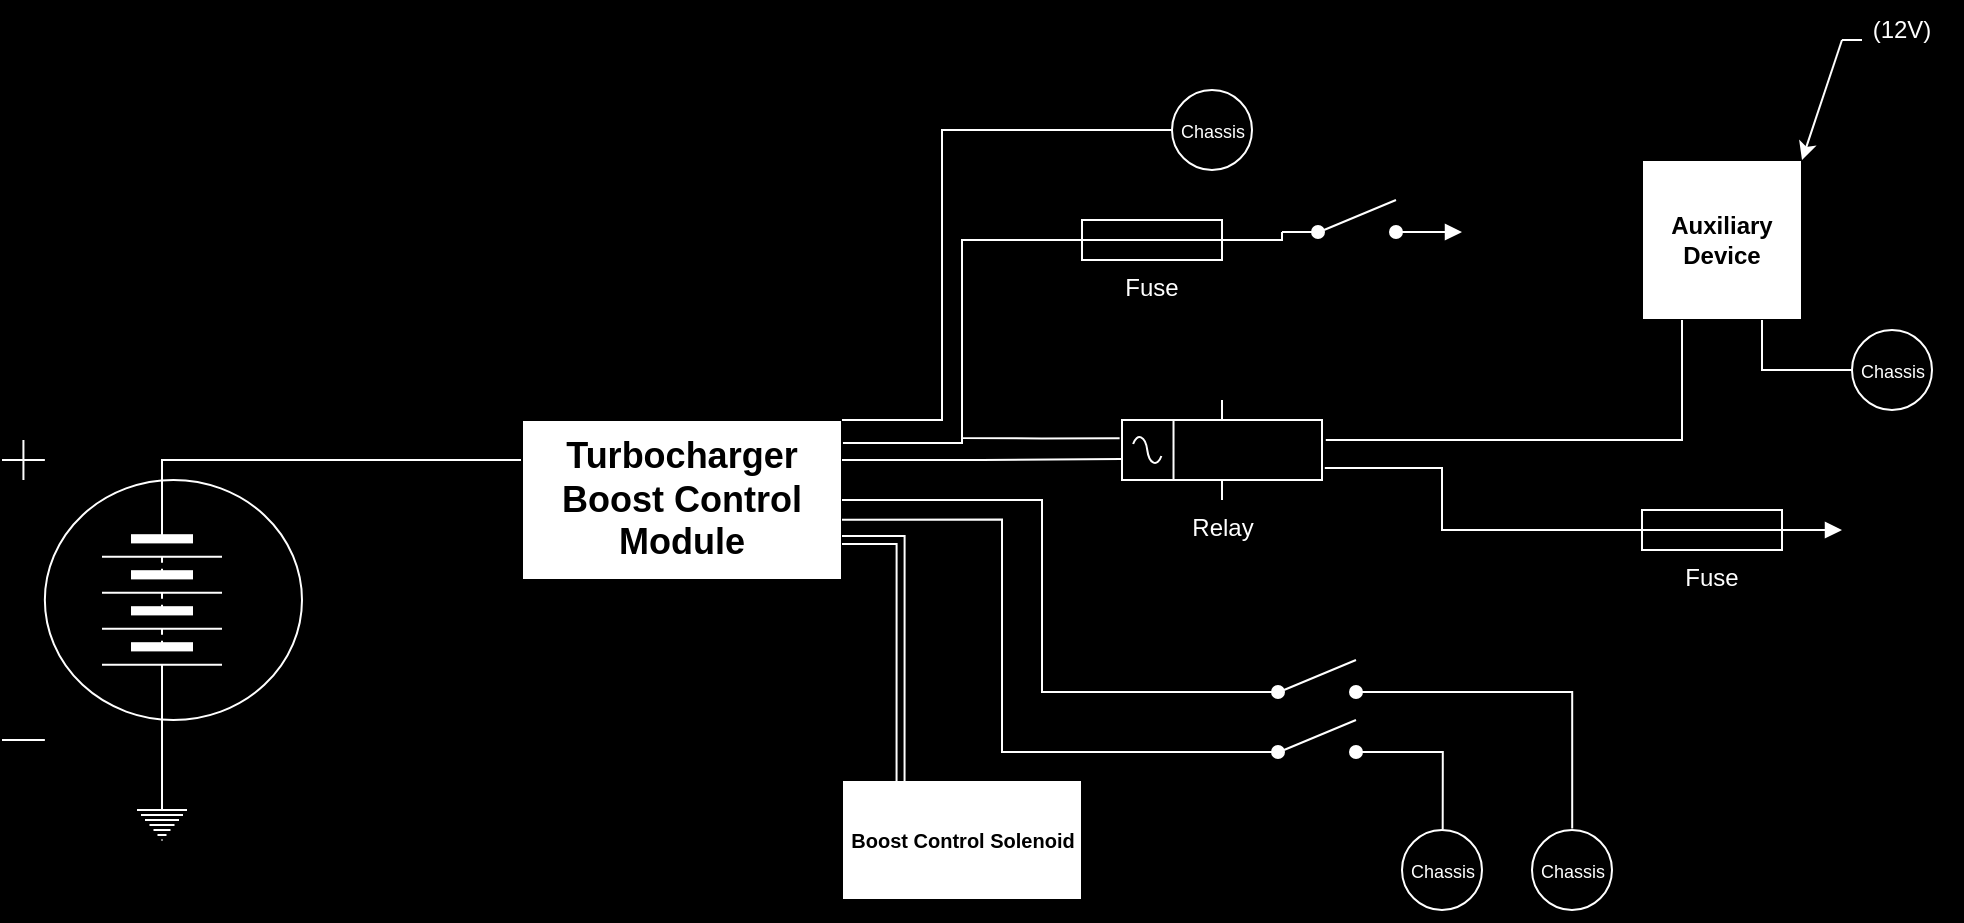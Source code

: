 <mxfile version="24.2.2" type="github">
  <diagram name="Page-1" id="16e2658f-23c8-b752-8be9-c03fbebb8bbe">
    <mxGraphModel dx="1247" dy="-157" grid="1" gridSize="10" guides="1" tooltips="1" connect="1" arrows="1" fold="1" page="1" pageScale="1" pageWidth="1100" pageHeight="850" background="#000000" math="0" shadow="0">
      <root>
        <mxCell id="0" />
        <mxCell id="1" parent="0" />
        <mxCell id="KDHbzTcQ5x9HTxOKWKU5-2" value="" style="pointerEvents=1;verticalLabelPosition=bottom;shadow=0;dashed=0;align=center;html=1;verticalAlign=top;shape=mxgraph.electrical.signal_sources.dc_source_1;strokeColor=#FFFFFF;fillColor=#000000;" vertex="1" parent="1">
          <mxGeometry x="80" y="1240" width="150" height="150" as="geometry" />
        </mxCell>
        <mxCell id="KDHbzTcQ5x9HTxOKWKU5-7" style="edgeStyle=orthogonalEdgeStyle;rounded=0;orthogonalLoop=1;jettySize=auto;html=1;exitX=0;exitY=0.5;exitDx=0;exitDy=0;entryX=0;entryY=0.25;entryDx=0;entryDy=0;strokeColor=#FFFFFF;endArrow=none;endFill=0;" edge="1" parent="1" source="qQL6tnZM_FK546uXZzGP-1" target="qQL6tnZM_FK546uXZzGP-3">
          <mxGeometry relative="1" as="geometry" />
        </mxCell>
        <mxCell id="qQL6tnZM_FK546uXZzGP-1" value="" style="pointerEvents=1;verticalLabelPosition=bottom;shadow=0;dashed=0;align=center;html=1;verticalAlign=top;shape=mxgraph.electrical.miscellaneous.batteryStack;direction=south;fillColor=#FFFFFF;strokeColor=#FFFFFF;" parent="1" vertex="1">
          <mxGeometry x="130" y="1270" width="60" height="100" as="geometry" />
        </mxCell>
        <mxCell id="qQL6tnZM_FK546uXZzGP-3" value="&lt;b&gt;&lt;font style=&quot;font-size: 18px;&quot;&gt;Turbocharger Boost Control Module&lt;/font&gt;&lt;/b&gt;" style="rounded=0;whiteSpace=wrap;html=1;" parent="1" vertex="1">
          <mxGeometry x="340" y="1230" width="160" height="80" as="geometry" />
        </mxCell>
        <mxCell id="KDHbzTcQ5x9HTxOKWKU5-3" value="" style="pointerEvents=1;verticalLabelPosition=bottom;shadow=0;dashed=0;align=center;html=1;verticalAlign=top;shape=mxgraph.electrical.signal_sources.protective_earth;strokeColor=#FFFFFF;" vertex="1" parent="1">
          <mxGeometry x="147.5" y="1420" width="25" height="20" as="geometry" />
        </mxCell>
        <mxCell id="KDHbzTcQ5x9HTxOKWKU5-6" style="edgeStyle=orthogonalEdgeStyle;rounded=0;orthogonalLoop=1;jettySize=auto;html=1;exitX=1;exitY=0.5;exitDx=0;exitDy=0;entryX=0.5;entryY=0;entryDx=0;entryDy=0;entryPerimeter=0;strokeColor=#FFFFFF;endArrow=none;endFill=0;" edge="1" parent="1" source="qQL6tnZM_FK546uXZzGP-1" target="KDHbzTcQ5x9HTxOKWKU5-3">
          <mxGeometry relative="1" as="geometry" />
        </mxCell>
        <mxCell id="KDHbzTcQ5x9HTxOKWKU5-8" value="&lt;b&gt;&lt;font style=&quot;font-size: 10px;&quot;&gt;Boost Control Solenoid&lt;/font&gt;&lt;/b&gt;" style="verticalLabelPosition=middle;verticalAlign=middle;html=1;shape=mxgraph.basic.rect;fillColor2=none;strokeWidth=1;size=20;indent=5;labelPosition=center;align=center;" vertex="1" parent="1">
          <mxGeometry x="500" y="1410" width="120" height="60" as="geometry" />
        </mxCell>
        <mxCell id="KDHbzTcQ5x9HTxOKWKU5-10" style="edgeStyle=orthogonalEdgeStyle;rounded=0;orthogonalLoop=1;jettySize=auto;html=1;exitX=1;exitY=0.75;exitDx=0;exitDy=0;entryX=0.244;entryY=0.046;entryDx=0;entryDy=0;entryPerimeter=0;strokeColor=#FFFFFF;endArrow=none;endFill=0;shape=link;" edge="1" parent="1" source="qQL6tnZM_FK546uXZzGP-3" target="KDHbzTcQ5x9HTxOKWKU5-8">
          <mxGeometry relative="1" as="geometry" />
        </mxCell>
        <mxCell id="KDHbzTcQ5x9HTxOKWKU5-16" style="edgeStyle=orthogonalEdgeStyle;rounded=0;orthogonalLoop=1;jettySize=auto;html=1;exitX=0;exitY=0.8;exitDx=0;exitDy=0;entryX=1;entryY=0.5;entryDx=0;entryDy=0;fontColor=#FFFFFF;strokeColor=#FFFFFF;endArrow=none;endFill=0;" edge="1" parent="1" source="KDHbzTcQ5x9HTxOKWKU5-11" target="qQL6tnZM_FK546uXZzGP-3">
          <mxGeometry relative="1" as="geometry">
            <mxPoint x="650" y="1366.2" as="targetPoint" />
          </mxGeometry>
        </mxCell>
        <mxCell id="KDHbzTcQ5x9HTxOKWKU5-11" value="" style="html=1;shape=mxgraph.electrical.electro-mechanical.singleSwitch;aspect=fixed;elSwitchState=off;strokeColor=#FFFFFF;" vertex="1" parent="1">
          <mxGeometry x="700" y="1350" width="75" height="20" as="geometry" />
        </mxCell>
        <mxCell id="KDHbzTcQ5x9HTxOKWKU5-17" style="edgeStyle=orthogonalEdgeStyle;rounded=0;orthogonalLoop=1;jettySize=auto;html=1;exitX=0;exitY=0.8;exitDx=0;exitDy=0;entryX=1;entryY=0.623;entryDx=0;entryDy=0;entryPerimeter=0;strokeColor=#FFFFFF;endArrow=none;endFill=0;" edge="1" parent="1" source="KDHbzTcQ5x9HTxOKWKU5-12" target="qQL6tnZM_FK546uXZzGP-3">
          <mxGeometry relative="1" as="geometry">
            <mxPoint x="600" y="1396.2" as="targetPoint" />
            <Array as="points">
              <mxPoint x="580" y="1396" />
              <mxPoint x="580" y="1280" />
            </Array>
          </mxGeometry>
        </mxCell>
        <mxCell id="KDHbzTcQ5x9HTxOKWKU5-12" value="" style="html=1;shape=mxgraph.electrical.electro-mechanical.singleSwitch;aspect=fixed;elSwitchState=off;strokeColor=#FFFFFF;" vertex="1" parent="1">
          <mxGeometry x="700" y="1380" width="75" height="20" as="geometry" />
        </mxCell>
        <mxCell id="KDHbzTcQ5x9HTxOKWKU5-13" value="&lt;font style=&quot;font-size: 9px;&quot;&gt;Chassis&lt;/font&gt;" style="verticalLabelPosition=middle;shadow=0;dashed=0;align=center;html=1;verticalAlign=middle;shape=mxgraph.electrical.logic_gates.inverting_contact;strokeColor=#FFFFFF;fillColor=#000000;labelPosition=center;fontColor=#FFFFFF;" vertex="1" parent="1">
          <mxGeometry x="775" y="1430" width="50" height="50" as="geometry" />
        </mxCell>
        <mxCell id="KDHbzTcQ5x9HTxOKWKU5-15" value="&lt;font style=&quot;font-size: 9px;&quot;&gt;Chassis&lt;/font&gt;" style="verticalLabelPosition=middle;shadow=0;dashed=0;align=center;html=1;verticalAlign=middle;shape=mxgraph.electrical.logic_gates.inverting_contact;strokeColor=#FFFFFF;fillColor=#000000;labelPosition=center;fontColor=#FFFFFF;" vertex="1" parent="1">
          <mxGeometry x="840" y="1430" width="50" height="50" as="geometry" />
        </mxCell>
        <mxCell id="KDHbzTcQ5x9HTxOKWKU5-18" style="edgeStyle=orthogonalEdgeStyle;rounded=0;orthogonalLoop=1;jettySize=auto;html=1;exitX=1;exitY=0.8;exitDx=0;exitDy=0;entryX=0.507;entryY=0.095;entryDx=0;entryDy=0;entryPerimeter=0;strokeColor=#FFFFFF;endArrow=none;endFill=0;" edge="1" parent="1" source="KDHbzTcQ5x9HTxOKWKU5-12" target="KDHbzTcQ5x9HTxOKWKU5-13">
          <mxGeometry relative="1" as="geometry" />
        </mxCell>
        <mxCell id="KDHbzTcQ5x9HTxOKWKU5-19" style="edgeStyle=orthogonalEdgeStyle;rounded=0;orthogonalLoop=1;jettySize=auto;html=1;exitX=1;exitY=0.8;exitDx=0;exitDy=0;entryX=0.502;entryY=0.086;entryDx=0;entryDy=0;entryPerimeter=0;strokeColor=#FFFFFF;endArrow=none;endFill=0;" edge="1" parent="1" source="KDHbzTcQ5x9HTxOKWKU5-11" target="KDHbzTcQ5x9HTxOKWKU5-15">
          <mxGeometry relative="1" as="geometry" />
        </mxCell>
        <mxCell id="KDHbzTcQ5x9HTxOKWKU5-41" style="edgeStyle=orthogonalEdgeStyle;rounded=0;orthogonalLoop=1;jettySize=auto;html=1;exitX=-0.012;exitY=0.383;exitDx=0;exitDy=0;exitPerimeter=0;strokeColor=#FFFFFF;endArrow=none;endFill=0;" edge="1" parent="1" source="KDHbzTcQ5x9HTxOKWKU5-24">
          <mxGeometry relative="1" as="geometry">
            <mxPoint x="560" y="1219.914" as="targetPoint" />
            <Array as="points">
              <mxPoint x="600" y="1239" />
              <mxPoint x="560" y="1239" />
            </Array>
          </mxGeometry>
        </mxCell>
        <mxCell id="KDHbzTcQ5x9HTxOKWKU5-24" value="&lt;font color=&quot;#ffffff&quot;&gt;Relay&lt;/font&gt;" style="pointerEvents=1;verticalLabelPosition=bottom;shadow=0;dashed=0;align=center;html=1;verticalAlign=top;shape=mxgraph.electrical.electro-mechanical.relay;strokeColor=#FFFFFF;fillColor=#000000;" vertex="1" parent="1">
          <mxGeometry x="640" y="1220" width="100" height="50" as="geometry" />
        </mxCell>
        <mxCell id="KDHbzTcQ5x9HTxOKWKU5-25" style="edgeStyle=orthogonalEdgeStyle;rounded=0;orthogonalLoop=1;jettySize=auto;html=1;exitX=1;exitY=0.25;exitDx=0;exitDy=0;entryX=-0.004;entryY=0.59;entryDx=0;entryDy=0;entryPerimeter=0;strokeColor=#FFFFFF;endArrow=none;endFill=0;" edge="1" parent="1" source="qQL6tnZM_FK546uXZzGP-3" target="KDHbzTcQ5x9HTxOKWKU5-24">
          <mxGeometry relative="1" as="geometry" />
        </mxCell>
        <mxCell id="KDHbzTcQ5x9HTxOKWKU5-40" style="edgeStyle=orthogonalEdgeStyle;rounded=0;orthogonalLoop=1;jettySize=auto;html=1;exitX=0.1;exitY=0.5;exitDx=0;exitDy=0;exitPerimeter=0;entryX=1;entryY=0;entryDx=0;entryDy=0;strokeColor=#FFFFFF;endArrow=none;endFill=0;" edge="1" parent="1" source="KDHbzTcQ5x9HTxOKWKU5-27" target="qQL6tnZM_FK546uXZzGP-3">
          <mxGeometry relative="1" as="geometry">
            <Array as="points">
              <mxPoint x="550" y="1085" />
              <mxPoint x="550" y="1230" />
            </Array>
          </mxGeometry>
        </mxCell>
        <mxCell id="KDHbzTcQ5x9HTxOKWKU5-27" value="&lt;font style=&quot;font-size: 9px;&quot;&gt;Chassis&lt;/font&gt;" style="verticalLabelPosition=middle;shadow=0;dashed=0;align=center;html=1;verticalAlign=middle;shape=mxgraph.electrical.logic_gates.inverting_contact;strokeColor=#FFFFFF;fillColor=#000000;labelPosition=center;fontColor=#FFFFFF;" vertex="1" parent="1">
          <mxGeometry x="660" y="1060" width="50" height="50" as="geometry" />
        </mxCell>
        <mxCell id="KDHbzTcQ5x9HTxOKWKU5-38" style="edgeStyle=orthogonalEdgeStyle;rounded=0;orthogonalLoop=1;jettySize=auto;html=1;exitX=1;exitY=0.5;exitDx=0;exitDy=0;entryX=0;entryY=0.8;entryDx=0;entryDy=0;endArrow=none;endFill=0;strokeColor=#FFFFFF;" edge="1" parent="1" source="KDHbzTcQ5x9HTxOKWKU5-28" target="KDHbzTcQ5x9HTxOKWKU5-37">
          <mxGeometry relative="1" as="geometry" />
        </mxCell>
        <mxCell id="KDHbzTcQ5x9HTxOKWKU5-28" value="&lt;div&gt;Fuse&lt;/div&gt;" style="rounded=0;whiteSpace=wrap;html=1;strokeColor=#FFFFFF;fillColor=#000000;labelPosition=center;verticalLabelPosition=bottom;align=center;verticalAlign=top;fontColor=#FFFFFF;" vertex="1" parent="1">
          <mxGeometry x="620" y="1130" width="70" height="20" as="geometry" />
        </mxCell>
        <mxCell id="KDHbzTcQ5x9HTxOKWKU5-30" value="&lt;b&gt;Auxiliary Device&lt;br&gt;&lt;/b&gt;" style="whiteSpace=wrap;html=1;aspect=fixed;" vertex="1" parent="1">
          <mxGeometry x="900" y="1100" width="80" height="80" as="geometry" />
        </mxCell>
        <mxCell id="KDHbzTcQ5x9HTxOKWKU5-32" style="edgeStyle=orthogonalEdgeStyle;rounded=0;orthogonalLoop=1;jettySize=auto;html=1;exitX=0;exitY=0.5;exitDx=0;exitDy=0;entryX=1.003;entryY=0.144;entryDx=0;entryDy=0;entryPerimeter=0;strokeColor=#FFFFFF;endArrow=none;endFill=0;" edge="1" parent="1" source="KDHbzTcQ5x9HTxOKWKU5-28" target="qQL6tnZM_FK546uXZzGP-3">
          <mxGeometry relative="1" as="geometry">
            <Array as="points">
              <mxPoint x="560" y="1140" />
              <mxPoint x="560" y="1242" />
            </Array>
          </mxGeometry>
        </mxCell>
        <mxCell id="KDHbzTcQ5x9HTxOKWKU5-36" style="edgeStyle=orthogonalEdgeStyle;rounded=0;orthogonalLoop=1;jettySize=auto;html=1;exitX=0;exitY=0.5;exitDx=0;exitDy=0;entryX=1;entryY=0.5;entryDx=0;entryDy=0;strokeColor=#FFFFFF;endArrow=none;endFill=0;" edge="1" parent="1" source="KDHbzTcQ5x9HTxOKWKU5-28" target="KDHbzTcQ5x9HTxOKWKU5-28">
          <mxGeometry relative="1" as="geometry">
            <Array as="points">
              <mxPoint x="655" y="1140" />
              <mxPoint x="655" y="1140" />
            </Array>
          </mxGeometry>
        </mxCell>
        <mxCell id="KDHbzTcQ5x9HTxOKWKU5-39" style="edgeStyle=orthogonalEdgeStyle;rounded=0;orthogonalLoop=1;jettySize=auto;html=1;exitX=1;exitY=0.8;exitDx=0;exitDy=0;strokeColor=#FFFFFF;endArrow=block;endFill=1;" edge="1" parent="1" source="KDHbzTcQ5x9HTxOKWKU5-37">
          <mxGeometry relative="1" as="geometry">
            <mxPoint x="810.0" y="1136.101" as="targetPoint" />
          </mxGeometry>
        </mxCell>
        <mxCell id="KDHbzTcQ5x9HTxOKWKU5-37" value="" style="html=1;shape=mxgraph.electrical.electro-mechanical.singleSwitch;aspect=fixed;elSwitchState=off;strokeColor=#FFFFFF;" vertex="1" parent="1">
          <mxGeometry x="720" y="1120" width="75" height="20" as="geometry" />
        </mxCell>
        <mxCell id="KDHbzTcQ5x9HTxOKWKU5-42" style="edgeStyle=orthogonalEdgeStyle;rounded=0;orthogonalLoop=1;jettySize=auto;html=1;exitX=0.25;exitY=1;exitDx=0;exitDy=0;entryX=1.019;entryY=0.389;entryDx=0;entryDy=0;entryPerimeter=0;strokeColor=#FFFFFF;endArrow=none;endFill=0;" edge="1" parent="1" source="KDHbzTcQ5x9HTxOKWKU5-30" target="KDHbzTcQ5x9HTxOKWKU5-24">
          <mxGeometry relative="1" as="geometry">
            <Array as="points">
              <mxPoint x="920" y="1240" />
              <mxPoint x="742" y="1240" />
            </Array>
          </mxGeometry>
        </mxCell>
        <mxCell id="KDHbzTcQ5x9HTxOKWKU5-46" style="edgeStyle=orthogonalEdgeStyle;rounded=0;orthogonalLoop=1;jettySize=auto;html=1;exitX=1;exitY=0.5;exitDx=0;exitDy=0;strokeColor=#FFFFFF;endArrow=block;endFill=1;" edge="1" parent="1" source="KDHbzTcQ5x9HTxOKWKU5-43">
          <mxGeometry relative="1" as="geometry">
            <mxPoint x="1000" y="1285" as="targetPoint" />
          </mxGeometry>
        </mxCell>
        <mxCell id="KDHbzTcQ5x9HTxOKWKU5-43" value="&lt;div&gt;Fuse&lt;/div&gt;" style="rounded=0;whiteSpace=wrap;html=1;strokeColor=#FFFFFF;fillColor=#000000;labelPosition=center;verticalLabelPosition=bottom;align=center;verticalAlign=top;fontColor=#FFFFFF;" vertex="1" parent="1">
          <mxGeometry x="900" y="1275" width="70" height="20" as="geometry" />
        </mxCell>
        <mxCell id="KDHbzTcQ5x9HTxOKWKU5-44" style="edgeStyle=orthogonalEdgeStyle;rounded=0;orthogonalLoop=1;jettySize=auto;html=1;exitX=0;exitY=0.5;exitDx=0;exitDy=0;entryX=1.014;entryY=0.676;entryDx=0;entryDy=0;entryPerimeter=0;strokeColor=#FFFFFF;endArrow=none;endFill=0;" edge="1" parent="1" source="KDHbzTcQ5x9HTxOKWKU5-43" target="KDHbzTcQ5x9HTxOKWKU5-24">
          <mxGeometry relative="1" as="geometry">
            <Array as="points">
              <mxPoint x="800" y="1285" />
              <mxPoint x="800" y="1254" />
              <mxPoint x="741" y="1254" />
            </Array>
          </mxGeometry>
        </mxCell>
        <mxCell id="KDHbzTcQ5x9HTxOKWKU5-45" style="edgeStyle=orthogonalEdgeStyle;rounded=0;orthogonalLoop=1;jettySize=auto;html=1;exitX=0;exitY=0.5;exitDx=0;exitDy=0;entryX=1;entryY=0.5;entryDx=0;entryDy=0;strokeColor=#FFFFFF;endArrow=none;endFill=0;" edge="1" parent="1" source="KDHbzTcQ5x9HTxOKWKU5-43" target="KDHbzTcQ5x9HTxOKWKU5-43">
          <mxGeometry relative="1" as="geometry">
            <Array as="points">
              <mxPoint x="930" y="1285" />
              <mxPoint x="930" y="1285" />
            </Array>
          </mxGeometry>
        </mxCell>
        <mxCell id="KDHbzTcQ5x9HTxOKWKU5-47" value="" style="endArrow=classic;html=1;rounded=0;strokeColor=#FFFFFF;entryX=1;entryY=0;entryDx=0;entryDy=0;" edge="1" parent="1" target="KDHbzTcQ5x9HTxOKWKU5-30">
          <mxGeometry width="50" height="50" relative="1" as="geometry">
            <mxPoint x="1000" y="1040" as="sourcePoint" />
            <mxPoint x="1030" y="1040" as="targetPoint" />
          </mxGeometry>
        </mxCell>
        <mxCell id="KDHbzTcQ5x9HTxOKWKU5-48" value="" style="endArrow=none;html=1;rounded=0;strokeColor=#FFFFFF;" edge="1" parent="1">
          <mxGeometry width="50" height="50" relative="1" as="geometry">
            <mxPoint x="1000" y="1040" as="sourcePoint" />
            <mxPoint x="1010" y="1040" as="targetPoint" />
          </mxGeometry>
        </mxCell>
        <mxCell id="KDHbzTcQ5x9HTxOKWKU5-49" value="&lt;font color=&quot;#ffffff&quot;&gt;(12V)&lt;/font&gt;" style="text;strokeColor=none;align=center;fillColor=none;html=1;verticalAlign=middle;whiteSpace=wrap;rounded=0;" vertex="1" parent="1">
          <mxGeometry x="1000" y="1020" width="60" height="30" as="geometry" />
        </mxCell>
        <mxCell id="KDHbzTcQ5x9HTxOKWKU5-50" value="&lt;font style=&quot;font-size: 9px;&quot;&gt;Chassis&lt;/font&gt;" style="verticalLabelPosition=middle;shadow=0;dashed=0;align=center;html=1;verticalAlign=middle;shape=mxgraph.electrical.logic_gates.inverting_contact;strokeColor=#FFFFFF;fillColor=#000000;labelPosition=center;fontColor=#FFFFFF;" vertex="1" parent="1">
          <mxGeometry x="1000" y="1180" width="50" height="50" as="geometry" />
        </mxCell>
        <mxCell id="KDHbzTcQ5x9HTxOKWKU5-51" style="edgeStyle=orthogonalEdgeStyle;rounded=0;orthogonalLoop=1;jettySize=auto;html=1;exitX=0.75;exitY=1;exitDx=0;exitDy=0;entryX=0.1;entryY=0.5;entryDx=0;entryDy=0;entryPerimeter=0;endArrow=none;endFill=0;strokeColor=#FFFFFF;" edge="1" parent="1" source="KDHbzTcQ5x9HTxOKWKU5-30" target="KDHbzTcQ5x9HTxOKWKU5-50">
          <mxGeometry relative="1" as="geometry" />
        </mxCell>
      </root>
    </mxGraphModel>
  </diagram>
</mxfile>

